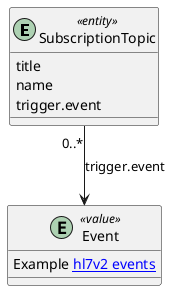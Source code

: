 @startuml

entity SubscriptionTopic <<entity>> {
title
name
trigger.event
}


entity Event <<value>> {
Example [[https://terminology.hl7.org/6.0.2/ValueSet-v2-0003.html hl7v2 events]]
}

SubscriptionTopic "0..*" --> Event : trigger.event

@enduml
